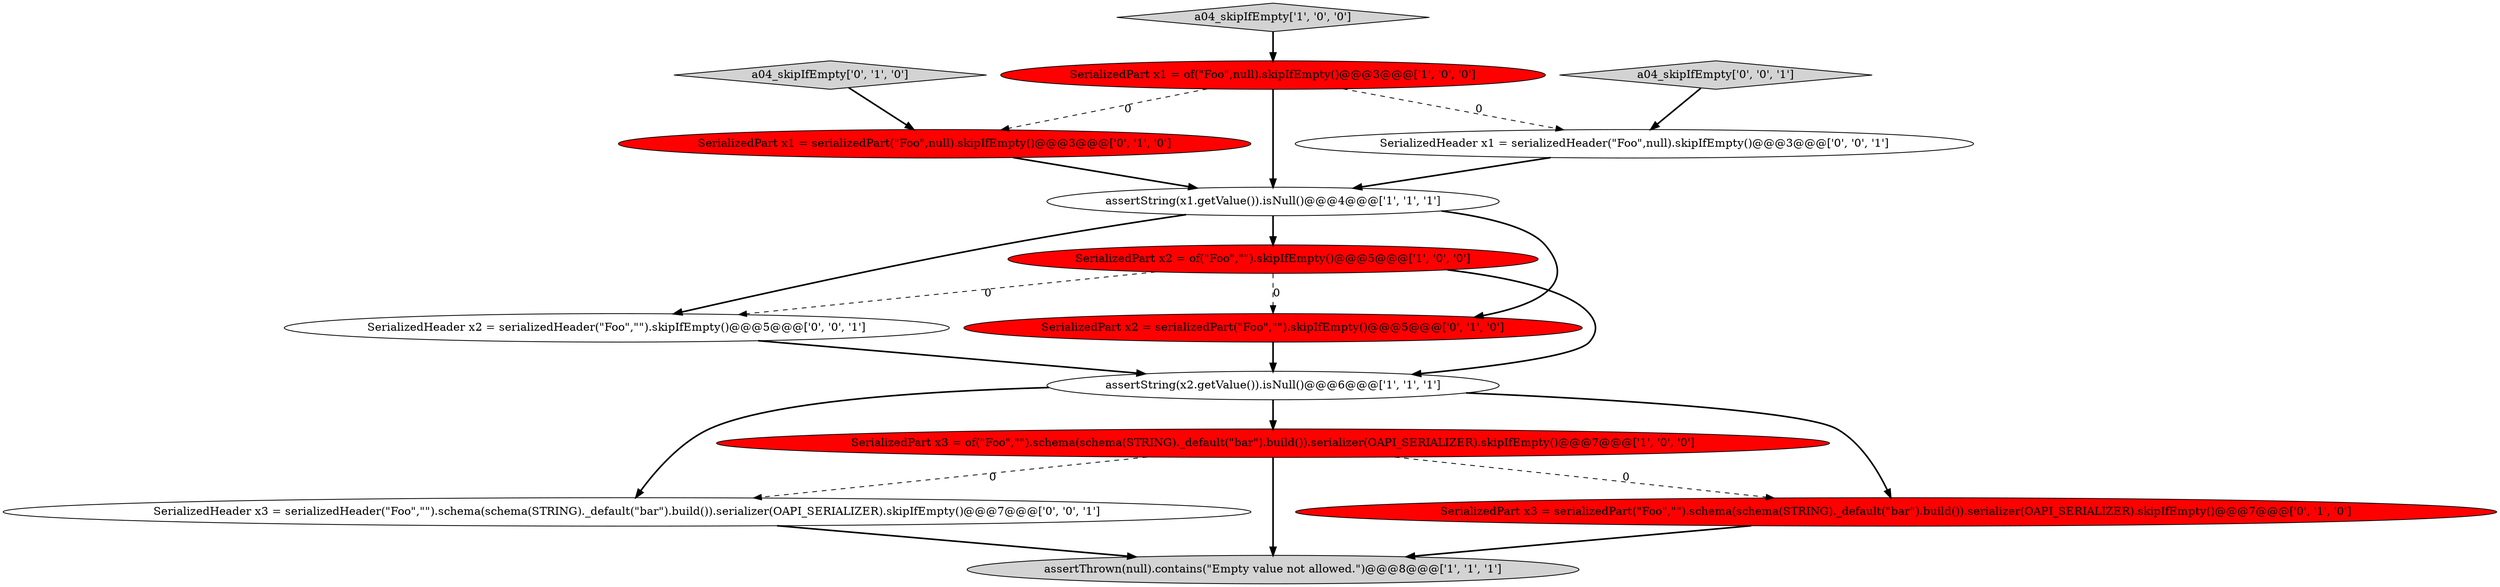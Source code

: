 digraph {
11 [style = filled, label = "SerializedHeader x1 = serializedHeader(\"Foo\",null).skipIfEmpty()@@@3@@@['0', '0', '1']", fillcolor = white, shape = ellipse image = "AAA0AAABBB3BBB"];
3 [style = filled, label = "SerializedPart x1 = of(\"Foo\",null).skipIfEmpty()@@@3@@@['1', '0', '0']", fillcolor = red, shape = ellipse image = "AAA1AAABBB1BBB"];
10 [style = filled, label = "a04_skipIfEmpty['0', '1', '0']", fillcolor = lightgray, shape = diamond image = "AAA0AAABBB2BBB"];
2 [style = filled, label = "assertString(x2.getValue()).isNull()@@@6@@@['1', '1', '1']", fillcolor = white, shape = ellipse image = "AAA0AAABBB1BBB"];
9 [style = filled, label = "SerializedPart x1 = serializedPart(\"Foo\",null).skipIfEmpty()@@@3@@@['0', '1', '0']", fillcolor = red, shape = ellipse image = "AAA1AAABBB2BBB"];
1 [style = filled, label = "SerializedPart x2 = of(\"Foo\",\"\").skipIfEmpty()@@@5@@@['1', '0', '0']", fillcolor = red, shape = ellipse image = "AAA1AAABBB1BBB"];
7 [style = filled, label = "SerializedPart x2 = serializedPart(\"Foo\",\"\").skipIfEmpty()@@@5@@@['0', '1', '0']", fillcolor = red, shape = ellipse image = "AAA1AAABBB2BBB"];
13 [style = filled, label = "SerializedHeader x2 = serializedHeader(\"Foo\",\"\").skipIfEmpty()@@@5@@@['0', '0', '1']", fillcolor = white, shape = ellipse image = "AAA0AAABBB3BBB"];
12 [style = filled, label = "a04_skipIfEmpty['0', '0', '1']", fillcolor = lightgray, shape = diamond image = "AAA0AAABBB3BBB"];
14 [style = filled, label = "SerializedHeader x3 = serializedHeader(\"Foo\",\"\").schema(schema(STRING)._default(\"bar\").build()).serializer(OAPI_SERIALIZER).skipIfEmpty()@@@7@@@['0', '0', '1']", fillcolor = white, shape = ellipse image = "AAA0AAABBB3BBB"];
4 [style = filled, label = "a04_skipIfEmpty['1', '0', '0']", fillcolor = lightgray, shape = diamond image = "AAA0AAABBB1BBB"];
0 [style = filled, label = "assertString(x1.getValue()).isNull()@@@4@@@['1', '1', '1']", fillcolor = white, shape = ellipse image = "AAA0AAABBB1BBB"];
8 [style = filled, label = "SerializedPart x3 = serializedPart(\"Foo\",\"\").schema(schema(STRING)._default(\"bar\").build()).serializer(OAPI_SERIALIZER).skipIfEmpty()@@@7@@@['0', '1', '0']", fillcolor = red, shape = ellipse image = "AAA1AAABBB2BBB"];
5 [style = filled, label = "SerializedPart x3 = of(\"Foo\",\"\").schema(schema(STRING)._default(\"bar\").build()).serializer(OAPI_SERIALIZER).skipIfEmpty()@@@7@@@['1', '0', '0']", fillcolor = red, shape = ellipse image = "AAA1AAABBB1BBB"];
6 [style = filled, label = "assertThrown(null).contains(\"Empty value not allowed.\")@@@8@@@['1', '1', '1']", fillcolor = lightgray, shape = ellipse image = "AAA0AAABBB1BBB"];
4->3 [style = bold, label=""];
5->14 [style = dashed, label="0"];
9->0 [style = bold, label=""];
0->13 [style = bold, label=""];
12->11 [style = bold, label=""];
8->6 [style = bold, label=""];
3->0 [style = bold, label=""];
0->7 [style = bold, label=""];
1->13 [style = dashed, label="0"];
11->0 [style = bold, label=""];
5->6 [style = bold, label=""];
3->9 [style = dashed, label="0"];
7->2 [style = bold, label=""];
0->1 [style = bold, label=""];
2->14 [style = bold, label=""];
5->8 [style = dashed, label="0"];
1->2 [style = bold, label=""];
10->9 [style = bold, label=""];
1->7 [style = dashed, label="0"];
14->6 [style = bold, label=""];
3->11 [style = dashed, label="0"];
2->8 [style = bold, label=""];
2->5 [style = bold, label=""];
13->2 [style = bold, label=""];
}
